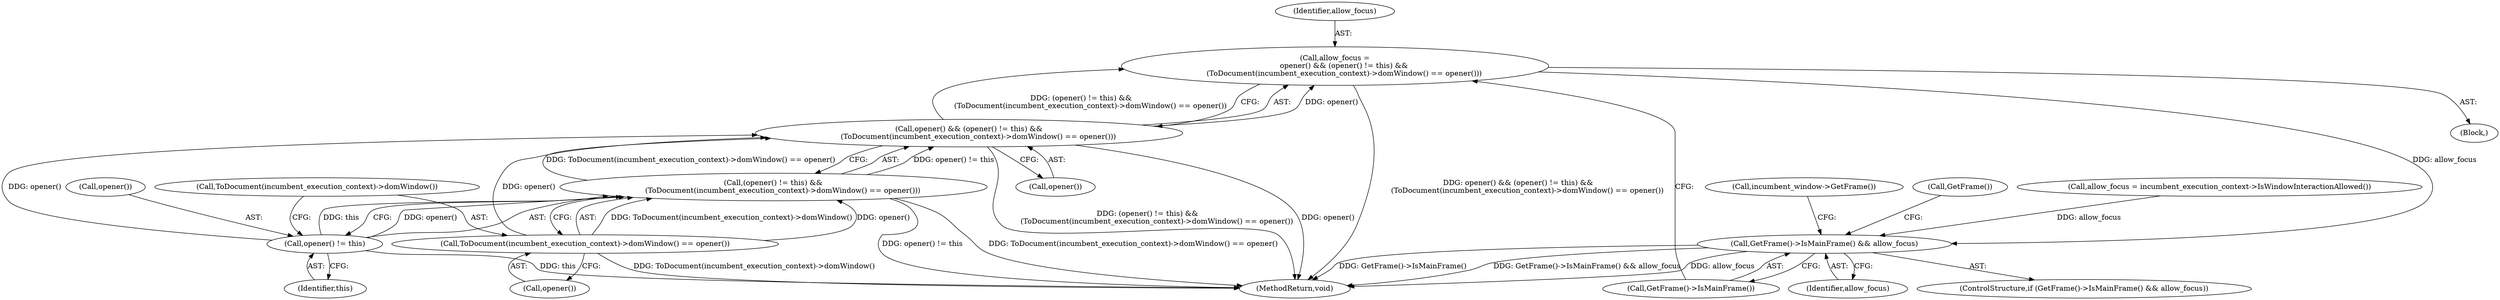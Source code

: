 digraph "0_Chrome_36f801fdbec07d116a6f4f07bb363f10897d6a51_4@API" {
"1000134" [label="(Call,allow_focus =\n        opener() && (opener() != this) &&\n        (ToDocument(incumbent_execution_context)->domWindow() == opener()))"];
"1000136" [label="(Call,opener() && (opener() != this) &&\n        (ToDocument(incumbent_execution_context)->domWindow() == opener()))"];
"1000139" [label="(Call,opener() != this)"];
"1000142" [label="(Call,ToDocument(incumbent_execution_context)->domWindow() == opener())"];
"1000138" [label="(Call,(opener() != this) &&\n        (ToDocument(incumbent_execution_context)->domWindow() == opener()))"];
"1000146" [label="(Call,GetFrame()->IsMainFrame() && allow_focus)"];
"1000135" [label="(Identifier,allow_focus)"];
"1000134" [label="(Call,allow_focus =\n        opener() && (opener() != this) &&\n        (ToDocument(incumbent_execution_context)->domWindow() == opener()))"];
"1000154" [label="(MethodReturn,void)"];
"1000137" [label="(Call,opener())"];
"1000148" [label="(Identifier,allow_focus)"];
"1000141" [label="(Identifier,this)"];
"1000146" [label="(Call,GetFrame()->IsMainFrame() && allow_focus)"];
"1000145" [label="(ControlStructure,if (GetFrame()->IsMainFrame() && allow_focus))"];
"1000150" [label="(Call,incumbent_window->GetFrame())"];
"1000142" [label="(Call,ToDocument(incumbent_execution_context)->domWindow() == opener())"];
"1000138" [label="(Call,(opener() != this) &&\n        (ToDocument(incumbent_execution_context)->domWindow() == opener()))"];
"1000143" [label="(Call,ToDocument(incumbent_execution_context)->domWindow())"];
"1000152" [label="(Call,GetFrame())"];
"1000140" [label="(Call,opener())"];
"1000147" [label="(Call,GetFrame()->IsMainFrame())"];
"1000123" [label="(Call,allow_focus = incumbent_execution_context->IsWindowInteractionAllowed())"];
"1000139" [label="(Call,opener() != this)"];
"1000131" [label="(Block,)"];
"1000136" [label="(Call,opener() && (opener() != this) &&\n        (ToDocument(incumbent_execution_context)->domWindow() == opener()))"];
"1000144" [label="(Call,opener())"];
"1000134" -> "1000131"  [label="AST: "];
"1000134" -> "1000136"  [label="CFG: "];
"1000135" -> "1000134"  [label="AST: "];
"1000136" -> "1000134"  [label="AST: "];
"1000147" -> "1000134"  [label="CFG: "];
"1000134" -> "1000154"  [label="DDG: opener() && (opener() != this) &&\n        (ToDocument(incumbent_execution_context)->domWindow() == opener())"];
"1000136" -> "1000134"  [label="DDG: opener()"];
"1000136" -> "1000134"  [label="DDG: (opener() != this) &&\n        (ToDocument(incumbent_execution_context)->domWindow() == opener())"];
"1000134" -> "1000146"  [label="DDG: allow_focus"];
"1000136" -> "1000137"  [label="CFG: "];
"1000136" -> "1000138"  [label="CFG: "];
"1000137" -> "1000136"  [label="AST: "];
"1000138" -> "1000136"  [label="AST: "];
"1000136" -> "1000154"  [label="DDG: (opener() != this) &&\n        (ToDocument(incumbent_execution_context)->domWindow() == opener())"];
"1000136" -> "1000154"  [label="DDG: opener()"];
"1000139" -> "1000136"  [label="DDG: opener()"];
"1000142" -> "1000136"  [label="DDG: opener()"];
"1000138" -> "1000136"  [label="DDG: opener() != this"];
"1000138" -> "1000136"  [label="DDG: ToDocument(incumbent_execution_context)->domWindow() == opener()"];
"1000139" -> "1000138"  [label="AST: "];
"1000139" -> "1000141"  [label="CFG: "];
"1000140" -> "1000139"  [label="AST: "];
"1000141" -> "1000139"  [label="AST: "];
"1000143" -> "1000139"  [label="CFG: "];
"1000138" -> "1000139"  [label="CFG: "];
"1000139" -> "1000154"  [label="DDG: this"];
"1000139" -> "1000138"  [label="DDG: opener()"];
"1000139" -> "1000138"  [label="DDG: this"];
"1000142" -> "1000138"  [label="AST: "];
"1000142" -> "1000144"  [label="CFG: "];
"1000143" -> "1000142"  [label="AST: "];
"1000144" -> "1000142"  [label="AST: "];
"1000138" -> "1000142"  [label="CFG: "];
"1000142" -> "1000154"  [label="DDG: ToDocument(incumbent_execution_context)->domWindow()"];
"1000142" -> "1000138"  [label="DDG: ToDocument(incumbent_execution_context)->domWindow()"];
"1000142" -> "1000138"  [label="DDG: opener()"];
"1000138" -> "1000154"  [label="DDG: ToDocument(incumbent_execution_context)->domWindow() == opener()"];
"1000138" -> "1000154"  [label="DDG: opener() != this"];
"1000146" -> "1000145"  [label="AST: "];
"1000146" -> "1000147"  [label="CFG: "];
"1000146" -> "1000148"  [label="CFG: "];
"1000147" -> "1000146"  [label="AST: "];
"1000148" -> "1000146"  [label="AST: "];
"1000150" -> "1000146"  [label="CFG: "];
"1000152" -> "1000146"  [label="CFG: "];
"1000146" -> "1000154"  [label="DDG: GetFrame()->IsMainFrame() && allow_focus"];
"1000146" -> "1000154"  [label="DDG: allow_focus"];
"1000146" -> "1000154"  [label="DDG: GetFrame()->IsMainFrame()"];
"1000123" -> "1000146"  [label="DDG: allow_focus"];
}
